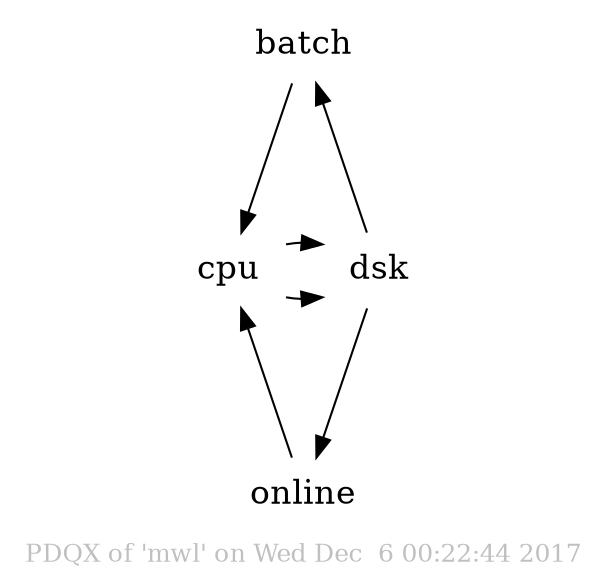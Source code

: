 /* Generated by pdqx.pl on Wed Dec  6 00:22:44 2017 */
/* Performance Dynamics Company, www.perfdynamics.com */
digraph G {
	graph [shape=none,label="PDQX of 'mwl' on Wed Dec  6 00:22:44 2017",labelloc=b,fontsize=12,fontcolor=gray];
	size="11,8";
	compound=true;
	ranksep=1.0;
	node [shape=plaintext, fontsize=16, label=""];
	term_batch [shape=none, label=batch, image="images/node-delay.png"];
	term_online [shape=none, label=online, image="images/node-delay.png"];
	cpu [shape=none, label=cpu, image="images/node-single.png"];
	dsk [shape=none, label=dsk, image="images/node-single.png"];
	cpu [shape=none, label=cpu, image="images/node-single.png"];
	dsk [shape=none, label=dsk, image="images/node-single.png"];
	term_batch -> cpu -> dsk -> term_batch;
	term_online -> cpu -> dsk -> term_online;
	{rank=same; cpu; dsk; }
	{rank=same; cpu; dsk; }
}
